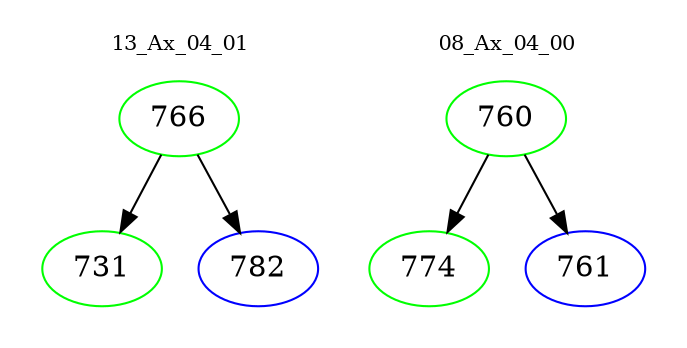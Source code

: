 digraph{
subgraph cluster_0 {
color = white
label = "13_Ax_04_01";
fontsize=10;
T0_766 [label="766", color="green"]
T0_766 -> T0_731 [color="black"]
T0_731 [label="731", color="green"]
T0_766 -> T0_782 [color="black"]
T0_782 [label="782", color="blue"]
}
subgraph cluster_1 {
color = white
label = "08_Ax_04_00";
fontsize=10;
T1_760 [label="760", color="green"]
T1_760 -> T1_774 [color="black"]
T1_774 [label="774", color="green"]
T1_760 -> T1_761 [color="black"]
T1_761 [label="761", color="blue"]
}
}
